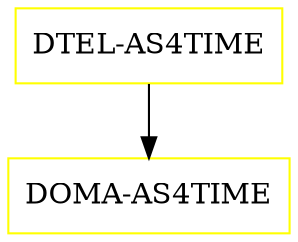 digraph G {
  "DTEL-AS4TIME" [shape=box,color=yellow];
  "DOMA-AS4TIME" [shape=box,color=yellow,URL="./DOMA_AS4TIME.html"];
  "DTEL-AS4TIME" -> "DOMA-AS4TIME";
}
